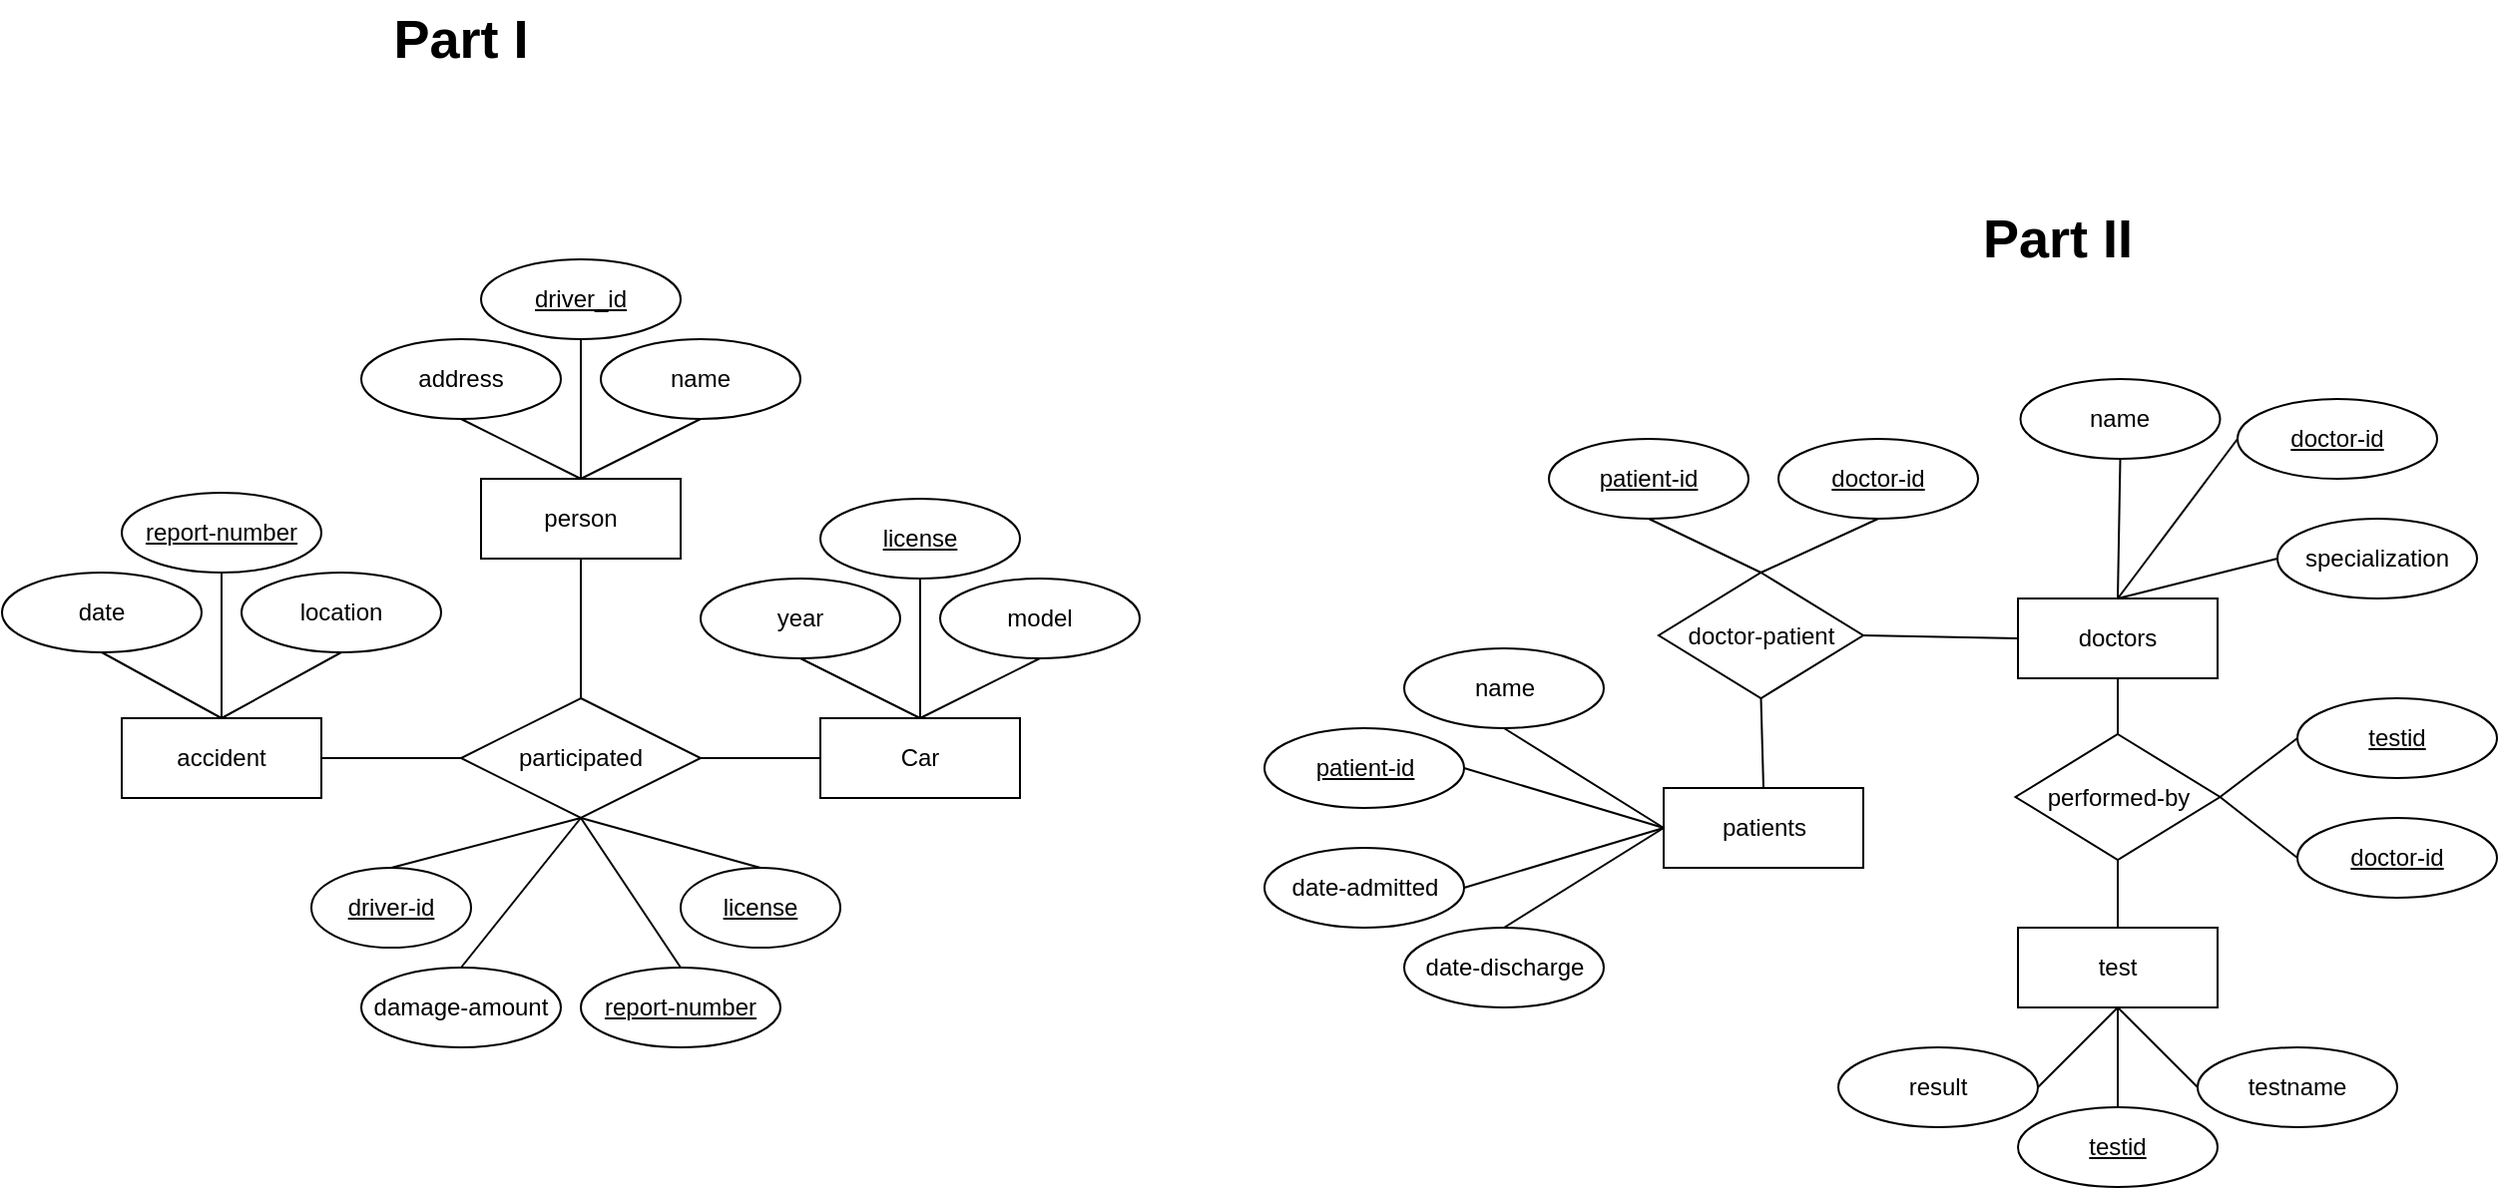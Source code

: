 <mxfile version="24.3.1" type="github">
  <diagram name="Page-1" id="AeDM9YgmILj4YXDEfFC5">
    <mxGraphModel dx="1687" dy="936" grid="1" gridSize="10" guides="1" tooltips="1" connect="1" arrows="1" fold="1" page="1" pageScale="1" pageWidth="850" pageHeight="1100" math="0" shadow="0">
      <root>
        <mxCell id="0" />
        <mxCell id="1" parent="0" />
        <mxCell id="Blesj0Abb8RC_wTKG3kI-1" value="person" style="whiteSpace=wrap;html=1;align=center;" parent="1" vertex="1">
          <mxGeometry x="510" y="400" width="100" height="40" as="geometry" />
        </mxCell>
        <mxCell id="Blesj0Abb8RC_wTKG3kI-2" value="driver_id" style="ellipse;whiteSpace=wrap;html=1;align=center;fontStyle=4;" parent="1" vertex="1">
          <mxGeometry x="510" y="290" width="100" height="40" as="geometry" />
        </mxCell>
        <mxCell id="Blesj0Abb8RC_wTKG3kI-6" value="" style="endArrow=none;html=1;rounded=0;entryX=0.5;entryY=1;entryDx=0;entryDy=0;exitX=0.5;exitY=0;exitDx=0;exitDy=0;" parent="1" source="Blesj0Abb8RC_wTKG3kI-1" target="Blesj0Abb8RC_wTKG3kI-2" edge="1">
          <mxGeometry width="50" height="50" relative="1" as="geometry">
            <mxPoint x="130" y="450" as="sourcePoint" />
            <mxPoint x="180" y="400" as="targetPoint" />
          </mxGeometry>
        </mxCell>
        <mxCell id="Blesj0Abb8RC_wTKG3kI-8" value="name" style="ellipse;whiteSpace=wrap;html=1;align=center;" parent="1" vertex="1">
          <mxGeometry x="570" y="330" width="100" height="40" as="geometry" />
        </mxCell>
        <mxCell id="Blesj0Abb8RC_wTKG3kI-12" value="" style="endArrow=none;html=1;rounded=0;exitX=0.5;exitY=0;exitDx=0;exitDy=0;entryX=0.5;entryY=1;entryDx=0;entryDy=0;" parent="1" source="Blesj0Abb8RC_wTKG3kI-1" target="Blesj0Abb8RC_wTKG3kI-8" edge="1">
          <mxGeometry width="50" height="50" relative="1" as="geometry">
            <mxPoint x="290" y="420" as="sourcePoint" />
            <mxPoint x="640" y="390" as="targetPoint" />
          </mxGeometry>
        </mxCell>
        <mxCell id="Blesj0Abb8RC_wTKG3kI-16" value="address" style="ellipse;whiteSpace=wrap;html=1;align=center;" parent="1" vertex="1">
          <mxGeometry x="450" y="330" width="100" height="40" as="geometry" />
        </mxCell>
        <mxCell id="Blesj0Abb8RC_wTKG3kI-18" value="Car" style="whiteSpace=wrap;html=1;align=center;" parent="1" vertex="1">
          <mxGeometry x="680" y="520" width="100" height="40" as="geometry" />
        </mxCell>
        <mxCell id="Blesj0Abb8RC_wTKG3kI-19" value="" style="endArrow=none;html=1;rounded=0;entryX=0.5;entryY=1;entryDx=0;entryDy=0;exitX=0.5;exitY=0;exitDx=0;exitDy=0;" parent="1" source="Blesj0Abb8RC_wTKG3kI-1" target="Blesj0Abb8RC_wTKG3kI-16" edge="1">
          <mxGeometry width="50" height="50" relative="1" as="geometry">
            <mxPoint x="320" y="530" as="sourcePoint" />
            <mxPoint x="240" y="530" as="targetPoint" />
            <Array as="points" />
          </mxGeometry>
        </mxCell>
        <mxCell id="Blesj0Abb8RC_wTKG3kI-36" value="year" style="ellipse;whiteSpace=wrap;html=1;align=center;" parent="1" vertex="1">
          <mxGeometry x="620" y="450" width="100" height="40" as="geometry" />
        </mxCell>
        <mxCell id="Blesj0Abb8RC_wTKG3kI-37" value="" style="endArrow=none;html=1;rounded=0;exitX=0.5;exitY=0;exitDx=0;exitDy=0;entryX=0.5;entryY=1;entryDx=0;entryDy=0;" parent="1" source="Blesj0Abb8RC_wTKG3kI-18" target="Blesj0Abb8RC_wTKG3kI-36" edge="1">
          <mxGeometry width="50" height="50" relative="1" as="geometry">
            <mxPoint x="710" y="480" as="sourcePoint" />
            <mxPoint x="710" y="420" as="targetPoint" />
          </mxGeometry>
        </mxCell>
        <mxCell id="Blesj0Abb8RC_wTKG3kI-38" value="model" style="ellipse;whiteSpace=wrap;html=1;align=center;" parent="1" vertex="1">
          <mxGeometry x="740" y="450" width="100" height="40" as="geometry" />
        </mxCell>
        <mxCell id="Blesj0Abb8RC_wTKG3kI-39" value="license" style="ellipse;whiteSpace=wrap;html=1;align=center;fontStyle=4;" parent="1" vertex="1">
          <mxGeometry x="680" y="410" width="100" height="40" as="geometry" />
        </mxCell>
        <mxCell id="Blesj0Abb8RC_wTKG3kI-40" value="" style="endArrow=none;html=1;rounded=0;entryX=0.5;entryY=0;entryDx=0;entryDy=0;exitX=0.5;exitY=1;exitDx=0;exitDy=0;" parent="1" source="Blesj0Abb8RC_wTKG3kI-38" target="Blesj0Abb8RC_wTKG3kI-18" edge="1">
          <mxGeometry width="50" height="50" relative="1" as="geometry">
            <mxPoint x="740" y="490" as="sourcePoint" />
            <mxPoint x="690" y="490" as="targetPoint" />
          </mxGeometry>
        </mxCell>
        <mxCell id="Blesj0Abb8RC_wTKG3kI-41" value="" style="endArrow=none;html=1;rounded=0;exitX=0.5;exitY=0;exitDx=0;exitDy=0;entryX=0.5;entryY=1;entryDx=0;entryDy=0;" parent="1" source="Blesj0Abb8RC_wTKG3kI-18" target="Blesj0Abb8RC_wTKG3kI-39" edge="1">
          <mxGeometry width="50" height="50" relative="1" as="geometry">
            <mxPoint x="870" y="420" as="sourcePoint" />
            <mxPoint x="810" y="400" as="targetPoint" />
          </mxGeometry>
        </mxCell>
        <mxCell id="Blesj0Abb8RC_wTKG3kI-42" value="accident" style="whiteSpace=wrap;html=1;align=center;" parent="1" vertex="1">
          <mxGeometry x="330" y="520" width="100" height="40" as="geometry" />
        </mxCell>
        <mxCell id="Blesj0Abb8RC_wTKG3kI-43" value="date" style="ellipse;whiteSpace=wrap;html=1;align=center;" parent="1" vertex="1">
          <mxGeometry x="270" y="447" width="100" height="40" as="geometry" />
        </mxCell>
        <mxCell id="Blesj0Abb8RC_wTKG3kI-44" value="location" style="ellipse;whiteSpace=wrap;html=1;align=center;" parent="1" vertex="1">
          <mxGeometry x="390" y="447" width="100" height="40" as="geometry" />
        </mxCell>
        <mxCell id="Blesj0Abb8RC_wTKG3kI-45" value="report-number" style="ellipse;whiteSpace=wrap;html=1;align=center;fontStyle=4;" parent="1" vertex="1">
          <mxGeometry x="330" y="407" width="100" height="40" as="geometry" />
        </mxCell>
        <mxCell id="Blesj0Abb8RC_wTKG3kI-46" value="" style="endArrow=none;html=1;rounded=0;entryX=0.5;entryY=1;entryDx=0;entryDy=0;exitX=0.5;exitY=0;exitDx=0;exitDy=0;" parent="1" source="Blesj0Abb8RC_wTKG3kI-42" target="Blesj0Abb8RC_wTKG3kI-43" edge="1">
          <mxGeometry width="50" height="50" relative="1" as="geometry">
            <mxPoint x="350" y="280" as="sourcePoint" />
            <mxPoint x="200" y="220" as="targetPoint" />
          </mxGeometry>
        </mxCell>
        <mxCell id="Blesj0Abb8RC_wTKG3kI-47" value="" style="endArrow=none;html=1;rounded=0;entryX=0.5;entryY=1;entryDx=0;entryDy=0;exitX=0.5;exitY=0;exitDx=0;exitDy=0;" parent="1" source="Blesj0Abb8RC_wTKG3kI-42" target="Blesj0Abb8RC_wTKG3kI-45" edge="1">
          <mxGeometry width="50" height="50" relative="1" as="geometry">
            <mxPoint x="350" y="280" as="sourcePoint" />
            <mxPoint x="270" y="370" as="targetPoint" />
          </mxGeometry>
        </mxCell>
        <mxCell id="Blesj0Abb8RC_wTKG3kI-48" value="" style="endArrow=none;html=1;rounded=0;entryX=0.5;entryY=1;entryDx=0;entryDy=0;exitX=0.5;exitY=0;exitDx=0;exitDy=0;" parent="1" source="Blesj0Abb8RC_wTKG3kI-42" target="Blesj0Abb8RC_wTKG3kI-44" edge="1">
          <mxGeometry width="50" height="50" relative="1" as="geometry">
            <mxPoint x="350" y="280" as="sourcePoint" />
            <mxPoint x="370" y="400" as="targetPoint" />
          </mxGeometry>
        </mxCell>
        <mxCell id="Blesj0Abb8RC_wTKG3kI-53" value="damage-amount" style="ellipse;whiteSpace=wrap;html=1;align=center;" parent="1" vertex="1">
          <mxGeometry x="450" y="645" width="100" height="40" as="geometry" />
        </mxCell>
        <mxCell id="Blesj0Abb8RC_wTKG3kI-54" value="driver-id" style="ellipse;whiteSpace=wrap;html=1;align=center;fontStyle=4;" parent="1" vertex="1">
          <mxGeometry x="425" y="595" width="80" height="40" as="geometry" />
        </mxCell>
        <mxCell id="Blesj0Abb8RC_wTKG3kI-55" value="license" style="ellipse;whiteSpace=wrap;html=1;align=center;fontStyle=4;" parent="1" vertex="1">
          <mxGeometry x="610" y="595" width="80" height="40" as="geometry" />
        </mxCell>
        <mxCell id="Blesj0Abb8RC_wTKG3kI-56" value="report-number" style="ellipse;whiteSpace=wrap;html=1;align=center;fontStyle=4;" parent="1" vertex="1">
          <mxGeometry x="560" y="645" width="100" height="40" as="geometry" />
        </mxCell>
        <mxCell id="Blesj0Abb8RC_wTKG3kI-66" value="" style="endArrow=none;html=1;rounded=0;entryX=0.5;entryY=1;entryDx=0;entryDy=0;exitX=0.5;exitY=0;exitDx=0;exitDy=0;" parent="1" source="Blesj0Abb8RC_wTKG3kI-54" target="Blesj0Abb8RC_wTKG3kI-105" edge="1">
          <mxGeometry relative="1" as="geometry">
            <mxPoint x="370" y="660" as="sourcePoint" />
            <mxPoint x="620" y="570" as="targetPoint" />
            <Array as="points" />
          </mxGeometry>
        </mxCell>
        <mxCell id="Blesj0Abb8RC_wTKG3kI-67" value="" style="endArrow=none;html=1;rounded=0;entryX=0.5;entryY=1;entryDx=0;entryDy=0;exitX=0.5;exitY=0;exitDx=0;exitDy=0;" parent="1" source="Blesj0Abb8RC_wTKG3kI-55" target="Blesj0Abb8RC_wTKG3kI-105" edge="1">
          <mxGeometry relative="1" as="geometry">
            <mxPoint x="570" y="630" as="sourcePoint" />
            <mxPoint x="620" y="570" as="targetPoint" />
            <Array as="points" />
          </mxGeometry>
        </mxCell>
        <mxCell id="Blesj0Abb8RC_wTKG3kI-68" value="" style="endArrow=none;html=1;rounded=0;entryX=0.5;entryY=1;entryDx=0;entryDy=0;exitX=0.5;exitY=0;exitDx=0;exitDy=0;" parent="1" source="Blesj0Abb8RC_wTKG3kI-56" target="Blesj0Abb8RC_wTKG3kI-105" edge="1">
          <mxGeometry relative="1" as="geometry">
            <mxPoint x="665" y="650" as="sourcePoint" />
            <mxPoint x="620" y="570" as="targetPoint" />
            <Array as="points" />
          </mxGeometry>
        </mxCell>
        <mxCell id="Blesj0Abb8RC_wTKG3kI-69" value="" style="endArrow=none;html=1;rounded=0;entryX=0.5;entryY=1;entryDx=0;entryDy=0;exitX=0.5;exitY=0;exitDx=0;exitDy=0;" parent="1" source="Blesj0Abb8RC_wTKG3kI-53" target="Blesj0Abb8RC_wTKG3kI-105" edge="1">
          <mxGeometry relative="1" as="geometry">
            <mxPoint x="627.5" y="740" as="sourcePoint" />
            <mxPoint x="620" y="570" as="targetPoint" />
            <Array as="points" />
          </mxGeometry>
        </mxCell>
        <mxCell id="Blesj0Abb8RC_wTKG3kI-72" value="&lt;font style=&quot;font-size: 27px;&quot;&gt;&lt;b&gt;Part I&lt;/b&gt;&lt;/font&gt;" style="text;html=1;align=center;verticalAlign=middle;whiteSpace=wrap;rounded=0;" parent="1" vertex="1">
          <mxGeometry x="440" y="160" width="120" height="40" as="geometry" />
        </mxCell>
        <mxCell id="Blesj0Abb8RC_wTKG3kI-73" value="&lt;font style=&quot;font-size: 27px;&quot;&gt;&lt;b&gt;Part II&lt;/b&gt;&lt;/font&gt;" style="text;html=1;align=center;verticalAlign=middle;whiteSpace=wrap;rounded=0;" parent="1" vertex="1">
          <mxGeometry x="1240" y="260" width="120" height="40" as="geometry" />
        </mxCell>
        <mxCell id="Blesj0Abb8RC_wTKG3kI-74" value="patients" style="whiteSpace=wrap;html=1;align=center;" parent="1" vertex="1">
          <mxGeometry x="1102.5" y="555" width="100" height="40" as="geometry" />
        </mxCell>
        <mxCell id="Blesj0Abb8RC_wTKG3kI-75" value="patient-id" style="ellipse;whiteSpace=wrap;html=1;align=center;fontStyle=4;" parent="1" vertex="1">
          <mxGeometry x="902.5" y="525" width="100" height="40" as="geometry" />
        </mxCell>
        <mxCell id="Blesj0Abb8RC_wTKG3kI-76" value="name" style="ellipse;whiteSpace=wrap;html=1;align=center;" parent="1" vertex="1">
          <mxGeometry x="972.5" y="485" width="100" height="40" as="geometry" />
        </mxCell>
        <mxCell id="Blesj0Abb8RC_wTKG3kI-77" value="date-admitted" style="ellipse;whiteSpace=wrap;html=1;align=center;" parent="1" vertex="1">
          <mxGeometry x="902.5" y="585" width="100" height="40" as="geometry" />
        </mxCell>
        <mxCell id="Blesj0Abb8RC_wTKG3kI-78" value="date-discharge" style="ellipse;whiteSpace=wrap;html=1;align=center;" parent="1" vertex="1">
          <mxGeometry x="972.5" y="625" width="100" height="40" as="geometry" />
        </mxCell>
        <mxCell id="Blesj0Abb8RC_wTKG3kI-79" value="" style="endArrow=none;html=1;rounded=0;entryX=0;entryY=0.5;entryDx=0;entryDy=0;exitX=0.5;exitY=1;exitDx=0;exitDy=0;" parent="1" source="Blesj0Abb8RC_wTKG3kI-76" target="Blesj0Abb8RC_wTKG3kI-74" edge="1">
          <mxGeometry width="50" height="50" relative="1" as="geometry">
            <mxPoint x="812.5" y="515" as="sourcePoint" />
            <mxPoint x="742.5" y="535" as="targetPoint" />
          </mxGeometry>
        </mxCell>
        <mxCell id="Blesj0Abb8RC_wTKG3kI-80" value="" style="endArrow=none;html=1;rounded=0;entryX=0;entryY=0.5;entryDx=0;entryDy=0;exitX=1;exitY=0.5;exitDx=0;exitDy=0;" parent="1" source="Blesj0Abb8RC_wTKG3kI-75" target="Blesj0Abb8RC_wTKG3kI-74" edge="1">
          <mxGeometry width="50" height="50" relative="1" as="geometry">
            <mxPoint x="1022.5" y="550" as="sourcePoint" />
            <mxPoint x="1082.5" y="600" as="targetPoint" />
          </mxGeometry>
        </mxCell>
        <mxCell id="Blesj0Abb8RC_wTKG3kI-81" value="" style="endArrow=none;html=1;rounded=0;entryX=0;entryY=0.5;entryDx=0;entryDy=0;exitX=1;exitY=0.5;exitDx=0;exitDy=0;" parent="1" source="Blesj0Abb8RC_wTKG3kI-77" target="Blesj0Abb8RC_wTKG3kI-74" edge="1">
          <mxGeometry width="50" height="50" relative="1" as="geometry">
            <mxPoint x="1012.5" y="575" as="sourcePoint" />
            <mxPoint x="1092.5" y="605" as="targetPoint" />
          </mxGeometry>
        </mxCell>
        <mxCell id="Blesj0Abb8RC_wTKG3kI-82" value="" style="endArrow=none;html=1;rounded=0;entryX=0;entryY=0.5;entryDx=0;entryDy=0;exitX=0.5;exitY=0;exitDx=0;exitDy=0;" parent="1" source="Blesj0Abb8RC_wTKG3kI-78" target="Blesj0Abb8RC_wTKG3kI-74" edge="1">
          <mxGeometry width="50" height="50" relative="1" as="geometry">
            <mxPoint x="1002.5" y="620" as="sourcePoint" />
            <mxPoint x="1082.5" y="590" as="targetPoint" />
          </mxGeometry>
        </mxCell>
        <mxCell id="Blesj0Abb8RC_wTKG3kI-83" value="doctors" style="whiteSpace=wrap;html=1;align=center;" parent="1" vertex="1">
          <mxGeometry x="1280" y="460" width="100" height="40" as="geometry" />
        </mxCell>
        <mxCell id="Blesj0Abb8RC_wTKG3kI-88" value="name" style="ellipse;whiteSpace=wrap;html=1;align=center;" parent="1" vertex="1">
          <mxGeometry x="1281.25" y="350" width="100" height="40" as="geometry" />
        </mxCell>
        <mxCell id="Blesj0Abb8RC_wTKG3kI-89" value="specialization" style="ellipse;whiteSpace=wrap;html=1;align=center;" parent="1" vertex="1">
          <mxGeometry x="1410" y="420" width="100" height="40" as="geometry" />
        </mxCell>
        <mxCell id="Blesj0Abb8RC_wTKG3kI-90" value="doctor-id" style="ellipse;whiteSpace=wrap;html=1;align=center;fontStyle=4;" parent="1" vertex="1">
          <mxGeometry x="1390" y="360" width="100" height="40" as="geometry" />
        </mxCell>
        <mxCell id="Blesj0Abb8RC_wTKG3kI-91" value="" style="endArrow=none;html=1;rounded=0;entryX=0;entryY=0.5;entryDx=0;entryDy=0;exitX=0.5;exitY=0;exitDx=0;exitDy=0;" parent="1" source="Blesj0Abb8RC_wTKG3kI-83" target="Blesj0Abb8RC_wTKG3kI-90" edge="1">
          <mxGeometry relative="1" as="geometry">
            <mxPoint x="1180" y="570" as="sourcePoint" />
            <mxPoint x="1340" y="570" as="targetPoint" />
          </mxGeometry>
        </mxCell>
        <mxCell id="Blesj0Abb8RC_wTKG3kI-92" value="" style="endArrow=none;html=1;rounded=0;entryX=0;entryY=0.5;entryDx=0;entryDy=0;exitX=0.5;exitY=0;exitDx=0;exitDy=0;" parent="1" source="Blesj0Abb8RC_wTKG3kI-83" target="Blesj0Abb8RC_wTKG3kI-89" edge="1">
          <mxGeometry relative="1" as="geometry">
            <mxPoint x="1305" y="530" as="sourcePoint" />
            <mxPoint x="1355" y="530" as="targetPoint" />
          </mxGeometry>
        </mxCell>
        <mxCell id="Blesj0Abb8RC_wTKG3kI-93" value="" style="endArrow=none;html=1;rounded=0;entryX=0.5;entryY=1;entryDx=0;entryDy=0;exitX=0.5;exitY=0;exitDx=0;exitDy=0;" parent="1" source="Blesj0Abb8RC_wTKG3kI-83" target="Blesj0Abb8RC_wTKG3kI-88" edge="1">
          <mxGeometry relative="1" as="geometry">
            <mxPoint x="1340" y="385" as="sourcePoint" />
            <mxPoint x="1360" y="435" as="targetPoint" />
          </mxGeometry>
        </mxCell>
        <mxCell id="Blesj0Abb8RC_wTKG3kI-94" value="test" style="whiteSpace=wrap;html=1;align=center;" parent="1" vertex="1">
          <mxGeometry x="1280" y="625" width="100" height="40" as="geometry" />
        </mxCell>
        <mxCell id="Blesj0Abb8RC_wTKG3kI-95" value="testname" style="ellipse;whiteSpace=wrap;html=1;align=center;" parent="1" vertex="1">
          <mxGeometry x="1370" y="685" width="100" height="40" as="geometry" />
        </mxCell>
        <mxCell id="Blesj0Abb8RC_wTKG3kI-96" value="testid" style="ellipse;whiteSpace=wrap;html=1;align=center;fontStyle=4;" parent="1" vertex="1">
          <mxGeometry x="1280" y="715" width="100" height="40" as="geometry" />
        </mxCell>
        <mxCell id="Blesj0Abb8RC_wTKG3kI-98" value="result" style="ellipse;whiteSpace=wrap;html=1;align=center;" parent="1" vertex="1">
          <mxGeometry x="1190" y="685" width="100" height="40" as="geometry" />
        </mxCell>
        <mxCell id="Blesj0Abb8RC_wTKG3kI-100" value="" style="endArrow=none;html=1;rounded=0;entryX=0.5;entryY=1;entryDx=0;entryDy=0;exitX=0.5;exitY=0;exitDx=0;exitDy=0;" parent="1" source="Blesj0Abb8RC_wTKG3kI-96" target="Blesj0Abb8RC_wTKG3kI-94" edge="1">
          <mxGeometry relative="1" as="geometry">
            <mxPoint x="1180" y="625" as="sourcePoint" />
            <mxPoint x="1230" y="625" as="targetPoint" />
          </mxGeometry>
        </mxCell>
        <mxCell id="Blesj0Abb8RC_wTKG3kI-101" value="" style="endArrow=none;html=1;rounded=0;entryX=0.5;entryY=1;entryDx=0;entryDy=0;exitX=0;exitY=0.5;exitDx=0;exitDy=0;" parent="1" source="Blesj0Abb8RC_wTKG3kI-95" target="Blesj0Abb8RC_wTKG3kI-94" edge="1">
          <mxGeometry relative="1" as="geometry">
            <mxPoint x="1340" y="725" as="sourcePoint" />
            <mxPoint x="1340" y="675" as="targetPoint" />
          </mxGeometry>
        </mxCell>
        <mxCell id="Blesj0Abb8RC_wTKG3kI-102" value="" style="endArrow=none;html=1;rounded=0;entryX=0.5;entryY=1;entryDx=0;entryDy=0;exitX=1;exitY=0.5;exitDx=0;exitDy=0;" parent="1" source="Blesj0Abb8RC_wTKG3kI-98" target="Blesj0Abb8RC_wTKG3kI-94" edge="1">
          <mxGeometry relative="1" as="geometry">
            <mxPoint x="1190" y="675" as="sourcePoint" />
            <mxPoint x="1150" y="635" as="targetPoint" />
          </mxGeometry>
        </mxCell>
        <mxCell id="Blesj0Abb8RC_wTKG3kI-105" value="participated" style="shape=rhombus;perimeter=rhombusPerimeter;whiteSpace=wrap;html=1;align=center;" parent="1" vertex="1">
          <mxGeometry x="500" y="510" width="120" height="60" as="geometry" />
        </mxCell>
        <mxCell id="Blesj0Abb8RC_wTKG3kI-107" value="" style="endArrow=none;html=1;rounded=0;exitX=0.5;exitY=1;exitDx=0;exitDy=0;entryX=0.5;entryY=0;entryDx=0;entryDy=0;" parent="1" source="Blesj0Abb8RC_wTKG3kI-1" target="Blesj0Abb8RC_wTKG3kI-105" edge="1">
          <mxGeometry relative="1" as="geometry">
            <mxPoint x="550" y="500" as="sourcePoint" />
            <mxPoint x="710" y="500" as="targetPoint" />
            <Array as="points" />
          </mxGeometry>
        </mxCell>
        <mxCell id="Blesj0Abb8RC_wTKG3kI-108" value="" style="endArrow=none;html=1;rounded=0;entryX=0;entryY=0.5;entryDx=0;entryDy=0;exitX=1;exitY=0.5;exitDx=0;exitDy=0;" parent="1" source="Blesj0Abb8RC_wTKG3kI-42" target="Blesj0Abb8RC_wTKG3kI-105" edge="1">
          <mxGeometry relative="1" as="geometry">
            <mxPoint x="340" y="499" as="sourcePoint" />
            <mxPoint x="500" y="499" as="targetPoint" />
            <Array as="points" />
          </mxGeometry>
        </mxCell>
        <mxCell id="Blesj0Abb8RC_wTKG3kI-109" value="" style="endArrow=none;html=1;rounded=0;entryX=0;entryY=0.5;entryDx=0;entryDy=0;exitX=1;exitY=0.5;exitDx=0;exitDy=0;" parent="1" source="Blesj0Abb8RC_wTKG3kI-105" target="Blesj0Abb8RC_wTKG3kI-18" edge="1">
          <mxGeometry relative="1" as="geometry">
            <mxPoint x="640" y="509" as="sourcePoint" />
            <mxPoint x="800" y="509" as="targetPoint" />
            <Array as="points" />
          </mxGeometry>
        </mxCell>
        <mxCell id="Blesj0Abb8RC_wTKG3kI-110" value="performed-by" style="shape=rhombus;perimeter=rhombusPerimeter;whiteSpace=wrap;html=1;align=center;" parent="1" vertex="1">
          <mxGeometry x="1278.75" y="528" width="102.5" height="63" as="geometry" />
        </mxCell>
        <mxCell id="Blesj0Abb8RC_wTKG3kI-111" value="" style="endArrow=none;html=1;rounded=0;entryX=0.5;entryY=1;entryDx=0;entryDy=0;exitX=0.5;exitY=0;exitDx=0;exitDy=0;" parent="1" source="Blesj0Abb8RC_wTKG3kI-110" target="Blesj0Abb8RC_wTKG3kI-83" edge="1">
          <mxGeometry relative="1" as="geometry">
            <mxPoint x="1090" y="570" as="sourcePoint" />
            <mxPoint x="1250" y="570" as="targetPoint" />
          </mxGeometry>
        </mxCell>
        <mxCell id="Blesj0Abb8RC_wTKG3kI-112" value="" style="endArrow=none;html=1;rounded=0;entryX=0.5;entryY=1;entryDx=0;entryDy=0;exitX=0.5;exitY=0;exitDx=0;exitDy=0;" parent="1" source="Blesj0Abb8RC_wTKG3kI-94" target="Blesj0Abb8RC_wTKG3kI-110" edge="1">
          <mxGeometry relative="1" as="geometry">
            <mxPoint x="1340" y="550" as="sourcePoint" />
            <mxPoint x="1340" y="510" as="targetPoint" />
          </mxGeometry>
        </mxCell>
        <mxCell id="Blesj0Abb8RC_wTKG3kI-113" value="testid" style="ellipse;whiteSpace=wrap;html=1;align=center;fontStyle=4;" parent="1" vertex="1">
          <mxGeometry x="1420" y="510" width="100" height="40" as="geometry" />
        </mxCell>
        <mxCell id="Blesj0Abb8RC_wTKG3kI-114" value="doctor-id" style="ellipse;whiteSpace=wrap;html=1;align=center;fontStyle=4;" parent="1" vertex="1">
          <mxGeometry x="1420" y="570" width="100" height="40" as="geometry" />
        </mxCell>
        <mxCell id="Blesj0Abb8RC_wTKG3kI-115" value="" style="endArrow=none;html=1;rounded=0;entryX=0;entryY=0.5;entryDx=0;entryDy=0;exitX=1;exitY=0.5;exitDx=0;exitDy=0;" parent="1" source="Blesj0Abb8RC_wTKG3kI-110" target="Blesj0Abb8RC_wTKG3kI-113" edge="1">
          <mxGeometry relative="1" as="geometry">
            <mxPoint x="1090" y="570" as="sourcePoint" />
            <mxPoint x="1250" y="570" as="targetPoint" />
          </mxGeometry>
        </mxCell>
        <mxCell id="Blesj0Abb8RC_wTKG3kI-116" value="" style="endArrow=none;html=1;rounded=0;entryX=0;entryY=0.5;entryDx=0;entryDy=0;exitX=1;exitY=0.5;exitDx=0;exitDy=0;" parent="1" source="Blesj0Abb8RC_wTKG3kI-110" target="Blesj0Abb8RC_wTKG3kI-114" edge="1">
          <mxGeometry relative="1" as="geometry">
            <mxPoint x="1090" y="570" as="sourcePoint" />
            <mxPoint x="1250" y="570" as="targetPoint" />
          </mxGeometry>
        </mxCell>
        <mxCell id="Blesj0Abb8RC_wTKG3kI-118" value="doctor-patient" style="shape=rhombus;perimeter=rhombusPerimeter;whiteSpace=wrap;html=1;align=center;" parent="1" vertex="1">
          <mxGeometry x="1100" y="447" width="102.5" height="63" as="geometry" />
        </mxCell>
        <mxCell id="Blesj0Abb8RC_wTKG3kI-120" value="doctor-id" style="ellipse;whiteSpace=wrap;html=1;align=center;fontStyle=4;" parent="1" vertex="1">
          <mxGeometry x="1160" y="380" width="100" height="40" as="geometry" />
        </mxCell>
        <mxCell id="Blesj0Abb8RC_wTKG3kI-121" value="patient-id" style="ellipse;whiteSpace=wrap;html=1;align=center;fontStyle=4;" parent="1" vertex="1">
          <mxGeometry x="1045" y="380" width="100" height="40" as="geometry" />
        </mxCell>
        <mxCell id="Blesj0Abb8RC_wTKG3kI-122" value="" style="endArrow=none;html=1;rounded=0;entryX=0;entryY=0.5;entryDx=0;entryDy=0;exitX=1;exitY=0.5;exitDx=0;exitDy=0;" parent="1" source="Blesj0Abb8RC_wTKG3kI-118" target="Blesj0Abb8RC_wTKG3kI-83" edge="1">
          <mxGeometry relative="1" as="geometry">
            <mxPoint x="1090" y="570" as="sourcePoint" />
            <mxPoint x="1250" y="570" as="targetPoint" />
          </mxGeometry>
        </mxCell>
        <mxCell id="Blesj0Abb8RC_wTKG3kI-123" value="" style="endArrow=none;html=1;rounded=0;exitX=0.5;exitY=0;exitDx=0;exitDy=0;entryX=0.5;entryY=1;entryDx=0;entryDy=0;" parent="1" source="Blesj0Abb8RC_wTKG3kI-74" target="Blesj0Abb8RC_wTKG3kI-118" edge="1">
          <mxGeometry relative="1" as="geometry">
            <mxPoint x="1090" y="570" as="sourcePoint" />
            <mxPoint x="1250" y="570" as="targetPoint" />
          </mxGeometry>
        </mxCell>
        <mxCell id="Blesj0Abb8RC_wTKG3kI-124" value="" style="endArrow=none;html=1;rounded=0;entryX=0.5;entryY=1;entryDx=0;entryDy=0;exitX=0.5;exitY=0;exitDx=0;exitDy=0;" parent="1" source="Blesj0Abb8RC_wTKG3kI-118" target="Blesj0Abb8RC_wTKG3kI-121" edge="1">
          <mxGeometry relative="1" as="geometry">
            <mxPoint x="1090" y="570" as="sourcePoint" />
            <mxPoint x="1250" y="570" as="targetPoint" />
          </mxGeometry>
        </mxCell>
        <mxCell id="Blesj0Abb8RC_wTKG3kI-125" value="" style="endArrow=none;html=1;rounded=0;entryX=0.5;entryY=1;entryDx=0;entryDy=0;exitX=0.5;exitY=0;exitDx=0;exitDy=0;" parent="1" source="Blesj0Abb8RC_wTKG3kI-118" target="Blesj0Abb8RC_wTKG3kI-120" edge="1">
          <mxGeometry relative="1" as="geometry">
            <mxPoint x="1146" y="555" as="sourcePoint" />
            <mxPoint x="1085" y="528" as="targetPoint" />
          </mxGeometry>
        </mxCell>
      </root>
    </mxGraphModel>
  </diagram>
</mxfile>
